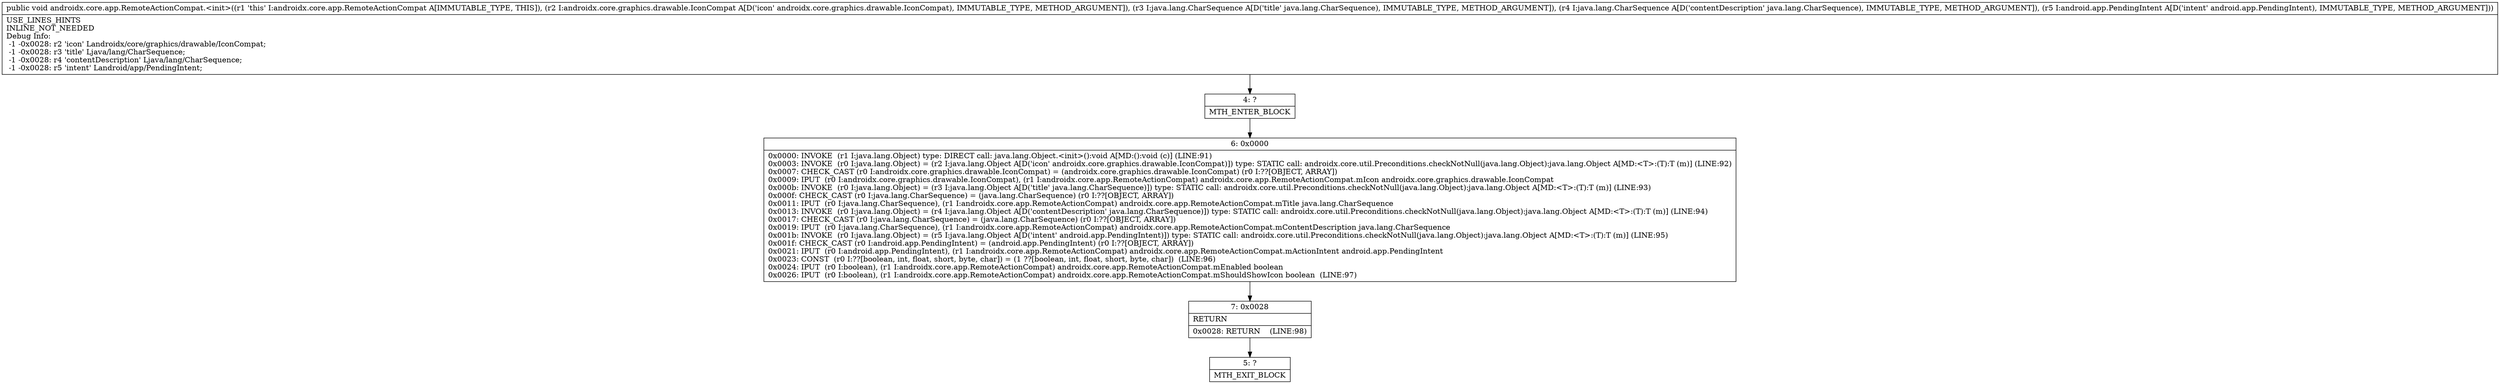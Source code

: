 digraph "CFG forandroidx.core.app.RemoteActionCompat.\<init\>(Landroidx\/core\/graphics\/drawable\/IconCompat;Ljava\/lang\/CharSequence;Ljava\/lang\/CharSequence;Landroid\/app\/PendingIntent;)V" {
Node_4 [shape=record,label="{4\:\ ?|MTH_ENTER_BLOCK\l}"];
Node_6 [shape=record,label="{6\:\ 0x0000|0x0000: INVOKE  (r1 I:java.lang.Object) type: DIRECT call: java.lang.Object.\<init\>():void A[MD:():void (c)] (LINE:91)\l0x0003: INVOKE  (r0 I:java.lang.Object) = (r2 I:java.lang.Object A[D('icon' androidx.core.graphics.drawable.IconCompat)]) type: STATIC call: androidx.core.util.Preconditions.checkNotNull(java.lang.Object):java.lang.Object A[MD:\<T\>:(T):T (m)] (LINE:92)\l0x0007: CHECK_CAST (r0 I:androidx.core.graphics.drawable.IconCompat) = (androidx.core.graphics.drawable.IconCompat) (r0 I:??[OBJECT, ARRAY]) \l0x0009: IPUT  (r0 I:androidx.core.graphics.drawable.IconCompat), (r1 I:androidx.core.app.RemoteActionCompat) androidx.core.app.RemoteActionCompat.mIcon androidx.core.graphics.drawable.IconCompat \l0x000b: INVOKE  (r0 I:java.lang.Object) = (r3 I:java.lang.Object A[D('title' java.lang.CharSequence)]) type: STATIC call: androidx.core.util.Preconditions.checkNotNull(java.lang.Object):java.lang.Object A[MD:\<T\>:(T):T (m)] (LINE:93)\l0x000f: CHECK_CAST (r0 I:java.lang.CharSequence) = (java.lang.CharSequence) (r0 I:??[OBJECT, ARRAY]) \l0x0011: IPUT  (r0 I:java.lang.CharSequence), (r1 I:androidx.core.app.RemoteActionCompat) androidx.core.app.RemoteActionCompat.mTitle java.lang.CharSequence \l0x0013: INVOKE  (r0 I:java.lang.Object) = (r4 I:java.lang.Object A[D('contentDescription' java.lang.CharSequence)]) type: STATIC call: androidx.core.util.Preconditions.checkNotNull(java.lang.Object):java.lang.Object A[MD:\<T\>:(T):T (m)] (LINE:94)\l0x0017: CHECK_CAST (r0 I:java.lang.CharSequence) = (java.lang.CharSequence) (r0 I:??[OBJECT, ARRAY]) \l0x0019: IPUT  (r0 I:java.lang.CharSequence), (r1 I:androidx.core.app.RemoteActionCompat) androidx.core.app.RemoteActionCompat.mContentDescription java.lang.CharSequence \l0x001b: INVOKE  (r0 I:java.lang.Object) = (r5 I:java.lang.Object A[D('intent' android.app.PendingIntent)]) type: STATIC call: androidx.core.util.Preconditions.checkNotNull(java.lang.Object):java.lang.Object A[MD:\<T\>:(T):T (m)] (LINE:95)\l0x001f: CHECK_CAST (r0 I:android.app.PendingIntent) = (android.app.PendingIntent) (r0 I:??[OBJECT, ARRAY]) \l0x0021: IPUT  (r0 I:android.app.PendingIntent), (r1 I:androidx.core.app.RemoteActionCompat) androidx.core.app.RemoteActionCompat.mActionIntent android.app.PendingIntent \l0x0023: CONST  (r0 I:??[boolean, int, float, short, byte, char]) = (1 ??[boolean, int, float, short, byte, char])  (LINE:96)\l0x0024: IPUT  (r0 I:boolean), (r1 I:androidx.core.app.RemoteActionCompat) androidx.core.app.RemoteActionCompat.mEnabled boolean \l0x0026: IPUT  (r0 I:boolean), (r1 I:androidx.core.app.RemoteActionCompat) androidx.core.app.RemoteActionCompat.mShouldShowIcon boolean  (LINE:97)\l}"];
Node_7 [shape=record,label="{7\:\ 0x0028|RETURN\l|0x0028: RETURN    (LINE:98)\l}"];
Node_5 [shape=record,label="{5\:\ ?|MTH_EXIT_BLOCK\l}"];
MethodNode[shape=record,label="{public void androidx.core.app.RemoteActionCompat.\<init\>((r1 'this' I:androidx.core.app.RemoteActionCompat A[IMMUTABLE_TYPE, THIS]), (r2 I:androidx.core.graphics.drawable.IconCompat A[D('icon' androidx.core.graphics.drawable.IconCompat), IMMUTABLE_TYPE, METHOD_ARGUMENT]), (r3 I:java.lang.CharSequence A[D('title' java.lang.CharSequence), IMMUTABLE_TYPE, METHOD_ARGUMENT]), (r4 I:java.lang.CharSequence A[D('contentDescription' java.lang.CharSequence), IMMUTABLE_TYPE, METHOD_ARGUMENT]), (r5 I:android.app.PendingIntent A[D('intent' android.app.PendingIntent), IMMUTABLE_TYPE, METHOD_ARGUMENT]))  | USE_LINES_HINTS\lINLINE_NOT_NEEDED\lDebug Info:\l  \-1 \-0x0028: r2 'icon' Landroidx\/core\/graphics\/drawable\/IconCompat;\l  \-1 \-0x0028: r3 'title' Ljava\/lang\/CharSequence;\l  \-1 \-0x0028: r4 'contentDescription' Ljava\/lang\/CharSequence;\l  \-1 \-0x0028: r5 'intent' Landroid\/app\/PendingIntent;\l}"];
MethodNode -> Node_4;Node_4 -> Node_6;
Node_6 -> Node_7;
Node_7 -> Node_5;
}

